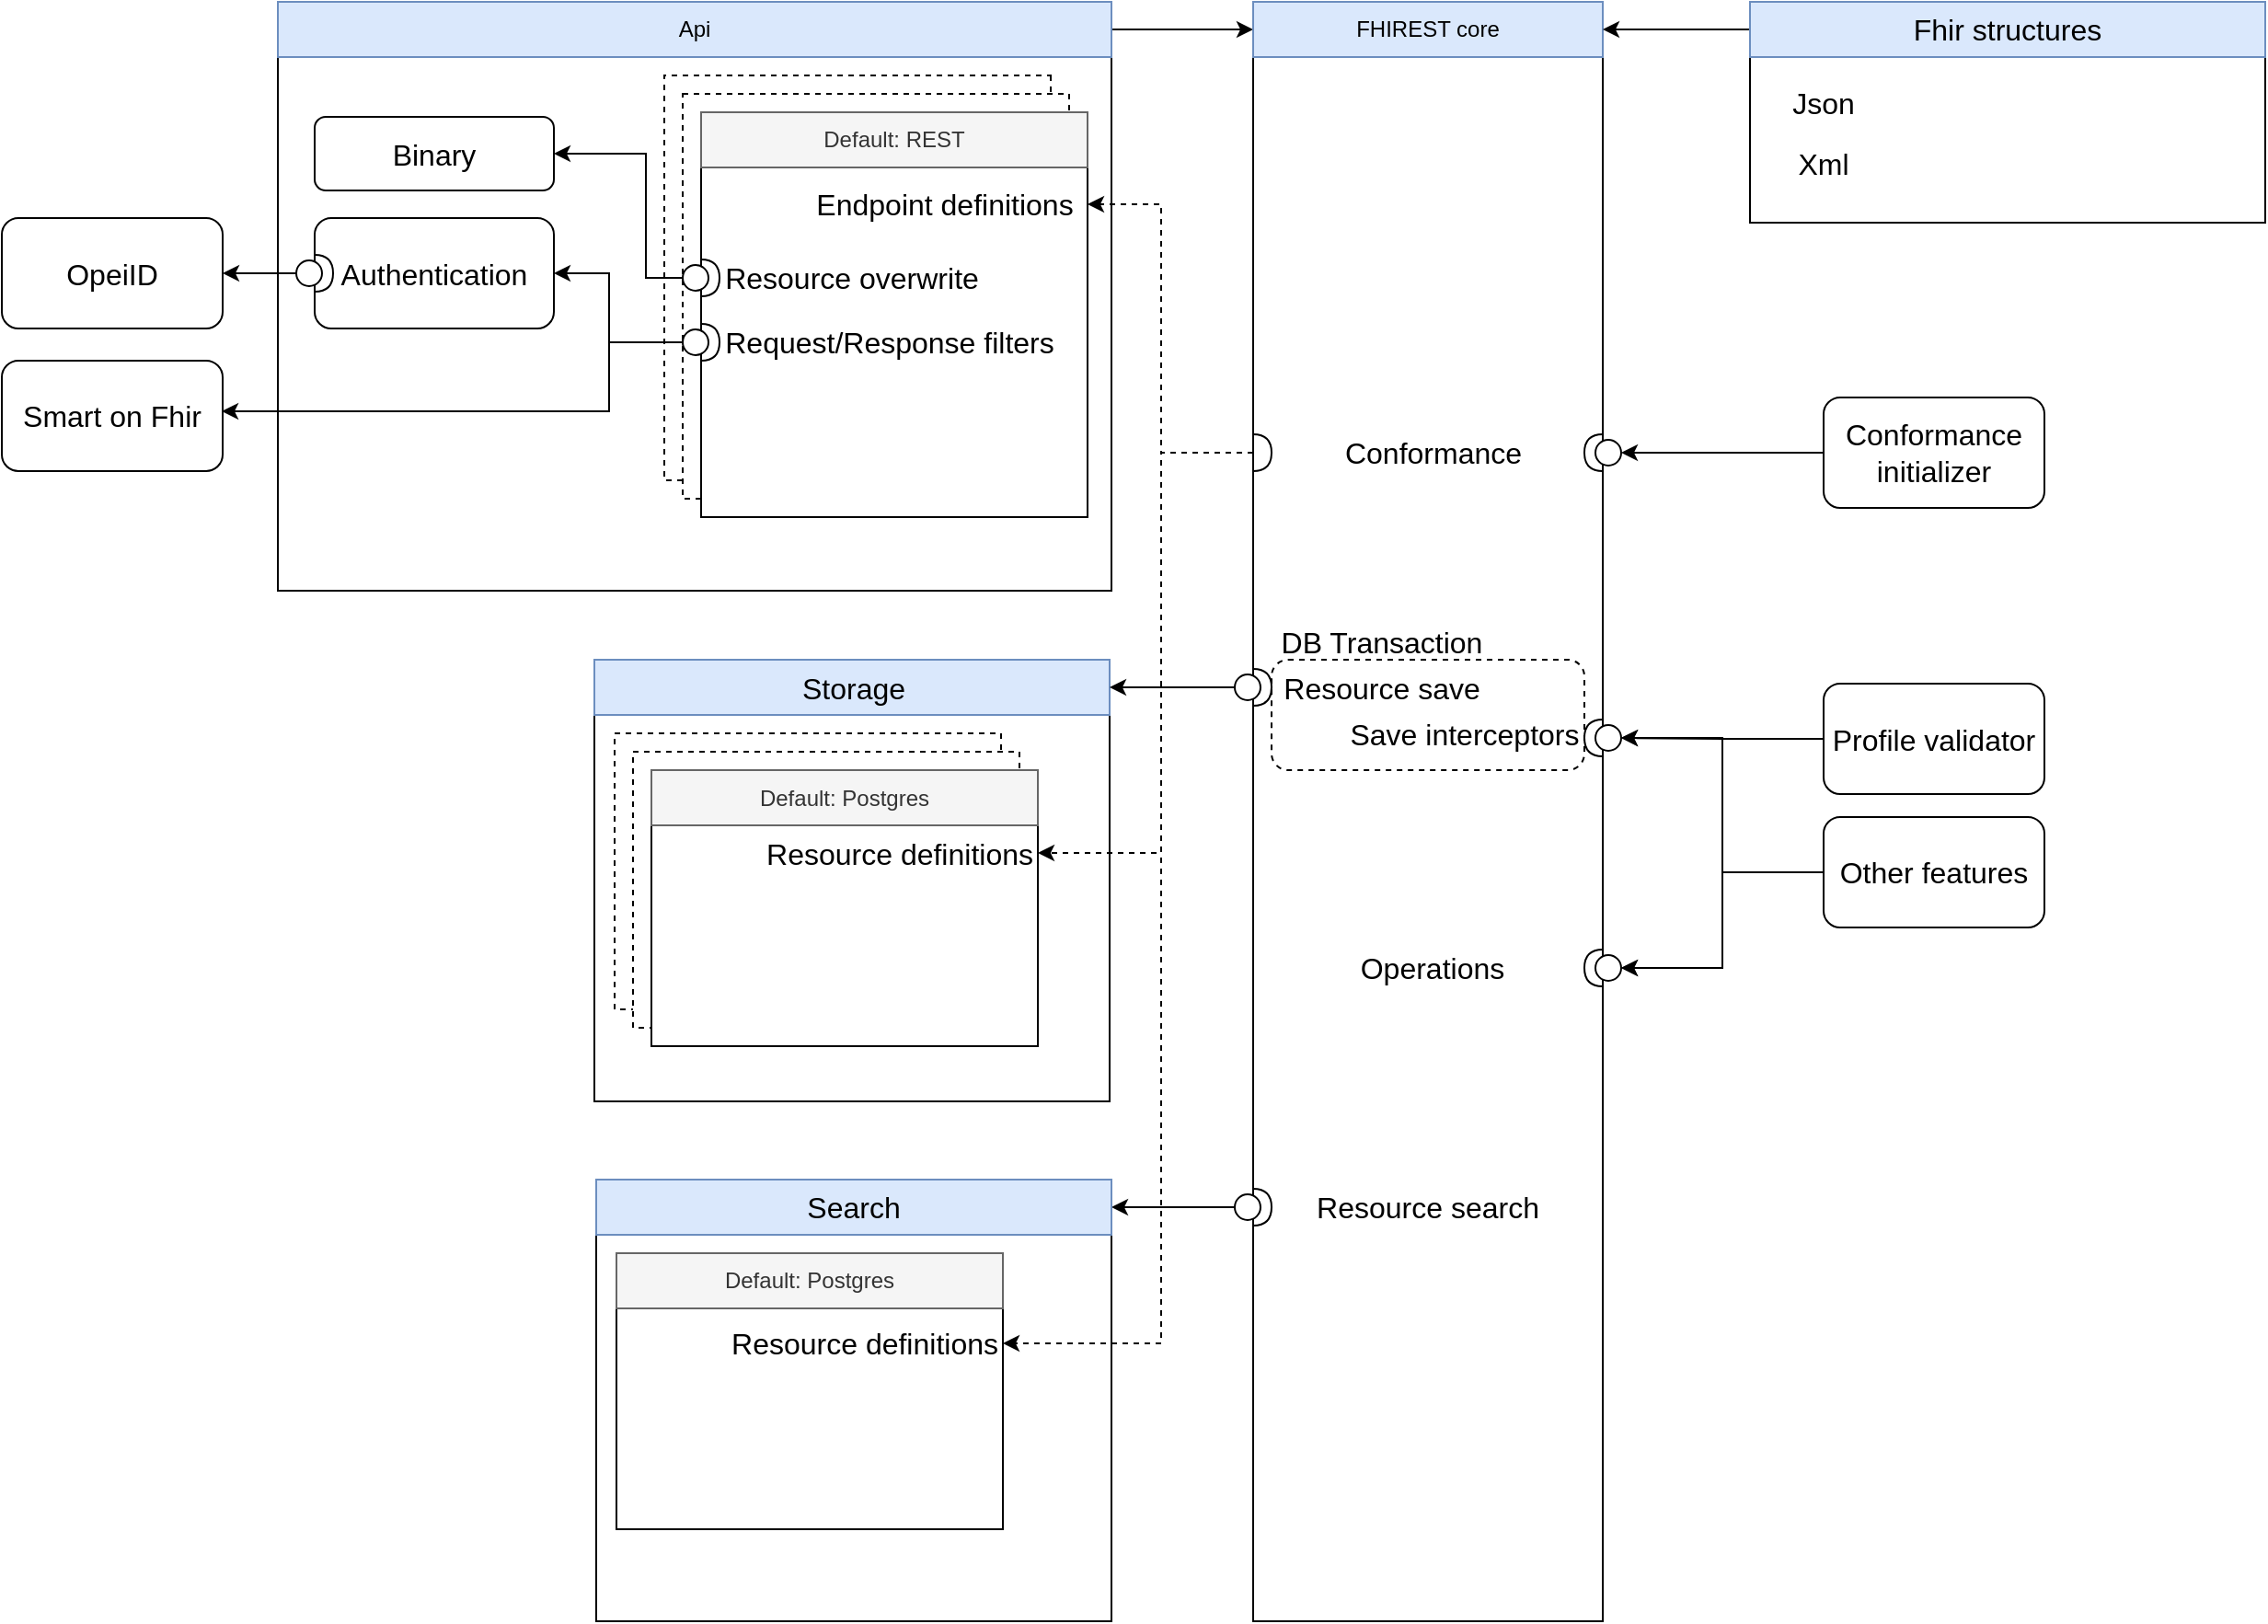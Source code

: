 <mxfile>
    <diagram id="Az-NGgd50qMCWQy60_dX" name="Page-1">
        <mxGraphModel dx="1278" dy="362" grid="1" gridSize="10" guides="1" tooltips="1" connect="1" arrows="1" fold="1" page="1" pageScale="1" pageWidth="827" pageHeight="1169" math="0" shadow="0">
            <root>
                <mxCell id="0"/>
                <mxCell id="1" parent="0"/>
                <mxCell id="2" value="" style="rounded=0;whiteSpace=wrap;html=1;" vertex="1" parent="1">
                    <mxGeometry x="10" y="40" width="190" height="880" as="geometry"/>
                </mxCell>
                <mxCell id="3" value="" style="rounded=0;whiteSpace=wrap;html=1;" vertex="1" parent="1">
                    <mxGeometry x="-520" y="40" width="453" height="320" as="geometry"/>
                </mxCell>
                <mxCell id="4" style="edgeStyle=orthogonalEdgeStyle;rounded=0;orthogonalLoop=1;jettySize=auto;html=1;exitX=1;exitY=0.5;exitDx=0;exitDy=0;entryX=0;entryY=0.5;entryDx=0;entryDy=0;fontSize=16;" edge="1" parent="1" source="5" target="6">
                    <mxGeometry relative="1" as="geometry"/>
                </mxCell>
                <mxCell id="5" value="Api" style="text;html=1;strokeColor=#6c8ebf;fillColor=#dae8fc;align=center;verticalAlign=middle;whiteSpace=wrap;rounded=0;" vertex="1" parent="1">
                    <mxGeometry x="-520" y="40" width="453" height="30" as="geometry"/>
                </mxCell>
                <mxCell id="6" value="FHIREST core" style="text;html=1;strokeColor=#6c8ebf;fillColor=#dae8fc;align=center;verticalAlign=middle;whiteSpace=wrap;rounded=0;" vertex="1" parent="1">
                    <mxGeometry x="10" y="40" width="190" height="30" as="geometry"/>
                </mxCell>
                <mxCell id="7" value="" style="rounded=0;whiteSpace=wrap;html=1;direction=south;dashed=1;" vertex="1" parent="1">
                    <mxGeometry x="-310" y="80" width="210" height="220" as="geometry"/>
                </mxCell>
                <mxCell id="8" value="" style="rounded=0;whiteSpace=wrap;html=1;dashed=1;" vertex="1" parent="1">
                    <mxGeometry x="-300" y="90" width="210" height="220" as="geometry"/>
                </mxCell>
                <mxCell id="9" value="" style="rounded=0;whiteSpace=wrap;html=1;" vertex="1" parent="1">
                    <mxGeometry x="-290" y="100" width="210" height="220" as="geometry"/>
                </mxCell>
                <mxCell id="10" value="Default: REST" style="text;html=1;strokeColor=#666666;fillColor=#f5f5f5;align=center;verticalAlign=middle;whiteSpace=wrap;rounded=0;fontColor=#333333;" vertex="1" parent="1">
                    <mxGeometry x="-290" y="100" width="210" height="30" as="geometry"/>
                </mxCell>
                <mxCell id="11" style="edgeStyle=orthogonalEdgeStyle;rounded=0;orthogonalLoop=1;jettySize=auto;html=1;exitX=0;exitY=0.5;exitDx=0;exitDy=0;exitPerimeter=0;entryX=1;entryY=0.5;entryDx=0;entryDy=0;fontSize=16;" edge="1" parent="1" source="13" target="21">
                    <mxGeometry relative="1" as="geometry">
                        <Array as="points">
                            <mxPoint x="-340" y="225"/>
                            <mxPoint x="-340" y="188"/>
                        </Array>
                    </mxGeometry>
                </mxCell>
                <mxCell id="12" style="edgeStyle=orthogonalEdgeStyle;rounded=0;orthogonalLoop=1;jettySize=auto;html=1;exitX=0;exitY=0.5;exitDx=0;exitDy=0;exitPerimeter=0;entryX=0.996;entryY=0.458;entryDx=0;entryDy=0;entryPerimeter=0;fontSize=16;" edge="1" parent="1" source="13" target="27">
                    <mxGeometry relative="1" as="geometry">
                        <Array as="points">
                            <mxPoint x="-340" y="225"/>
                            <mxPoint x="-340" y="263"/>
                        </Array>
                    </mxGeometry>
                </mxCell>
                <mxCell id="13" value="" style="shape=providedRequiredInterface;html=1;verticalLabelPosition=bottom;sketch=0;fontSize=16;rotation=-180;direction=west;" vertex="1" parent="1">
                    <mxGeometry x="-300" y="215" width="20" height="20" as="geometry"/>
                </mxCell>
                <mxCell id="14" value="Request/Response filters" style="text;html=1;strokeColor=none;fillColor=none;align=center;verticalAlign=middle;whiteSpace=wrap;rounded=0;fontSize=16;" vertex="1" parent="1">
                    <mxGeometry x="-285" y="210" width="195" height="30" as="geometry"/>
                </mxCell>
                <mxCell id="15" value="Endpoint definitions" style="text;html=1;strokeColor=none;fillColor=none;align=center;verticalAlign=middle;whiteSpace=wrap;rounded=0;fontSize=16;" vertex="1" parent="1">
                    <mxGeometry x="-235" y="130" width="155" height="40" as="geometry"/>
                </mxCell>
                <mxCell id="16" style="edgeStyle=orthogonalEdgeStyle;rounded=0;orthogonalLoop=1;jettySize=auto;html=1;exitX=0;exitY=0.5;exitDx=0;exitDy=0;exitPerimeter=0;entryX=1;entryY=0.5;entryDx=0;entryDy=0;fontSize=16;" edge="1" parent="1" source="17" target="19">
                    <mxGeometry relative="1" as="geometry">
                        <Array as="points">
                            <mxPoint x="-320" y="190"/>
                            <mxPoint x="-320" y="123"/>
                        </Array>
                    </mxGeometry>
                </mxCell>
                <mxCell id="17" value="" style="shape=providedRequiredInterface;html=1;verticalLabelPosition=bottom;sketch=0;fontSize=16;rotation=-180;direction=west;" vertex="1" parent="1">
                    <mxGeometry x="-300" y="180" width="20" height="20" as="geometry"/>
                </mxCell>
                <mxCell id="18" value="Resource overwrite" style="text;html=1;strokeColor=none;fillColor=none;align=center;verticalAlign=middle;whiteSpace=wrap;rounded=0;fontSize=16;" vertex="1" parent="1">
                    <mxGeometry x="-283" y="175" width="150" height="30" as="geometry"/>
                </mxCell>
                <mxCell id="19" value="" style="rounded=1;whiteSpace=wrap;html=1;fontSize=16;" vertex="1" parent="1">
                    <mxGeometry x="-500" y="102.5" width="130" height="40" as="geometry"/>
                </mxCell>
                <mxCell id="20" value="Binary" style="text;html=1;strokeColor=none;fillColor=none;align=center;verticalAlign=middle;whiteSpace=wrap;rounded=0;dashed=1;fontSize=16;" vertex="1" parent="1">
                    <mxGeometry x="-465" y="107.5" width="60" height="30" as="geometry"/>
                </mxCell>
                <mxCell id="21" value="" style="rounded=1;whiteSpace=wrap;html=1;fontSize=16;shadow=0;sketch=0;glass=0;gradientColor=none;" vertex="1" parent="1">
                    <mxGeometry x="-500" y="157.5" width="130" height="60" as="geometry"/>
                </mxCell>
                <mxCell id="22" value="Authentication" style="text;html=1;strokeColor=none;fillColor=none;align=center;verticalAlign=middle;whiteSpace=wrap;rounded=0;shadow=0;glass=0;dashed=1;sketch=0;fontSize=16;" vertex="1" parent="1">
                    <mxGeometry x="-465" y="172.5" width="60" height="30" as="geometry"/>
                </mxCell>
                <mxCell id="23" style="edgeStyle=orthogonalEdgeStyle;rounded=0;orthogonalLoop=1;jettySize=auto;html=1;exitX=0;exitY=0.5;exitDx=0;exitDy=0;exitPerimeter=0;entryX=1;entryY=0.5;entryDx=0;entryDy=0;fontSize=16;" edge="1" parent="1" source="24" target="25">
                    <mxGeometry relative="1" as="geometry"/>
                </mxCell>
                <mxCell id="24" value="" style="shape=providedRequiredInterface;html=1;verticalLabelPosition=bottom;sketch=0;fontSize=16;rotation=-180;direction=west;" vertex="1" parent="1">
                    <mxGeometry x="-510" y="177.5" width="20" height="20" as="geometry"/>
                </mxCell>
                <mxCell id="25" value="" style="rounded=1;whiteSpace=wrap;html=1;fontSize=16;" vertex="1" parent="1">
                    <mxGeometry x="-670" y="157.5" width="120" height="60" as="geometry"/>
                </mxCell>
                <mxCell id="26" value="OpeiID" style="text;html=1;strokeColor=none;fillColor=none;align=center;verticalAlign=middle;whiteSpace=wrap;rounded=0;shadow=0;glass=0;dashed=1;sketch=0;fontSize=16;" vertex="1" parent="1">
                    <mxGeometry x="-640" y="172.5" width="60" height="30" as="geometry"/>
                </mxCell>
                <mxCell id="27" value="" style="rounded=1;whiteSpace=wrap;html=1;fontSize=16;shadow=0;sketch=0;glass=0;gradientColor=none;" vertex="1" parent="1">
                    <mxGeometry x="-670" y="235" width="120" height="60" as="geometry"/>
                </mxCell>
                <mxCell id="28" value="Smart on Fhir" style="text;html=1;strokeColor=none;fillColor=none;align=center;verticalAlign=middle;whiteSpace=wrap;rounded=0;shadow=0;glass=0;dashed=1;sketch=0;fontSize=16;" vertex="1" parent="1">
                    <mxGeometry x="-670" y="250" width="120" height="30" as="geometry"/>
                </mxCell>
                <mxCell id="29" value="Resource search" style="text;html=1;strokeColor=none;fillColor=none;align=center;verticalAlign=middle;whiteSpace=wrap;rounded=0;shadow=0;glass=0;dashed=1;sketch=0;fontSize=16;" vertex="1" parent="1">
                    <mxGeometry x="35" y="680" width="140" height="30" as="geometry"/>
                </mxCell>
                <mxCell id="30" value="Operations" style="text;html=1;strokeColor=none;fillColor=none;align=center;verticalAlign=middle;whiteSpace=wrap;rounded=0;shadow=0;glass=0;dashed=1;sketch=0;fontSize=16;" vertex="1" parent="1">
                    <mxGeometry x="60" y="550" width="95" height="30" as="geometry"/>
                </mxCell>
                <mxCell id="31" value="" style="rounded=1;whiteSpace=wrap;html=1;shadow=0;glass=0;dashed=1;sketch=0;fontSize=16;gradientColor=none;" vertex="1" parent="1">
                    <mxGeometry x="20" y="397.5" width="170" height="60" as="geometry"/>
                </mxCell>
                <mxCell id="32" value="Resource save" style="text;html=1;strokeColor=none;fillColor=none;align=center;verticalAlign=middle;whiteSpace=wrap;rounded=0;shadow=0;glass=0;dashed=1;sketch=0;fontSize=16;" vertex="1" parent="1">
                    <mxGeometry x="10" y="397.5" width="140" height="30" as="geometry"/>
                </mxCell>
                <mxCell id="33" value="Save interceptors" style="text;html=1;strokeColor=none;fillColor=none;align=center;verticalAlign=middle;whiteSpace=wrap;rounded=0;shadow=0;glass=0;dashed=1;sketch=0;fontSize=16;" vertex="1" parent="1">
                    <mxGeometry x="60" y="422.5" width="130" height="30" as="geometry"/>
                </mxCell>
                <mxCell id="34" value="Conformance" style="text;html=1;strokeColor=none;fillColor=none;align=center;verticalAlign=middle;whiteSpace=wrap;rounded=0;shadow=0;glass=0;dashed=1;sketch=0;fontSize=16;" vertex="1" parent="1">
                    <mxGeometry x="52.5" y="270" width="110" height="30" as="geometry"/>
                </mxCell>
                <mxCell id="35" style="edgeStyle=orthogonalEdgeStyle;rounded=0;orthogonalLoop=1;jettySize=auto;html=1;exitX=0;exitY=0.5;exitDx=0;exitDy=0;exitPerimeter=0;entryX=1;entryY=0.5;entryDx=0;entryDy=0;fontSize=16;dashed=1;" edge="1" parent="1" source="36" target="15">
                    <mxGeometry relative="1" as="geometry">
                        <Array as="points">
                            <mxPoint x="-40" y="285"/>
                            <mxPoint x="-40" y="150"/>
                        </Array>
                    </mxGeometry>
                </mxCell>
                <mxCell id="36" value="" style="shape=requiredInterface;html=1;verticalLabelPosition=bottom;sketch=0;rounded=1;shadow=0;glass=0;fontSize=16;gradientColor=none;direction=east;rotation=0;" vertex="1" parent="1">
                    <mxGeometry x="10" y="275" width="10" height="20" as="geometry"/>
                </mxCell>
                <mxCell id="37" value="" style="shape=providedRequiredInterface;html=1;verticalLabelPosition=bottom;sketch=0;fontSize=16;rotation=-180;" vertex="1" parent="1">
                    <mxGeometry x="190" y="555" width="20" height="20" as="geometry"/>
                </mxCell>
                <mxCell id="38" style="edgeStyle=orthogonalEdgeStyle;rounded=0;orthogonalLoop=1;jettySize=auto;html=1;exitX=0;exitY=0.5;exitDx=0;exitDy=0;exitPerimeter=0;entryX=1;entryY=0.5;entryDx=0;entryDy=0;fontSize=16;" edge="1" parent="1" source="39" target="44">
                    <mxGeometry relative="1" as="geometry"/>
                </mxCell>
                <mxCell id="39" value="" style="shape=providedRequiredInterface;html=1;verticalLabelPosition=bottom;sketch=0;fontSize=16;rotation=-180;direction=west;" vertex="1" parent="1">
                    <mxGeometry y="685" width="20" height="20" as="geometry"/>
                </mxCell>
                <mxCell id="40" value="" style="rounded=0;whiteSpace=wrap;html=1;shadow=0;glass=0;sketch=0;fontSize=16;gradientColor=none;" vertex="1" parent="1">
                    <mxGeometry x="-348" y="397.5" width="280" height="240" as="geometry"/>
                </mxCell>
                <mxCell id="41" value="" style="rounded=0;whiteSpace=wrap;html=1;shadow=0;glass=0;sketch=0;fontSize=16;fillColor=#dae8fc;strokeColor=#6c8ebf;" vertex="1" parent="1">
                    <mxGeometry x="-348" y="397.5" width="280" height="30" as="geometry"/>
                </mxCell>
                <mxCell id="42" value="Storage" style="text;html=1;strokeColor=none;fillColor=none;align=center;verticalAlign=middle;whiteSpace=wrap;rounded=0;shadow=0;glass=0;sketch=0;fontSize=16;" vertex="1" parent="1">
                    <mxGeometry x="-237" y="397.5" width="60" height="30" as="geometry"/>
                </mxCell>
                <mxCell id="43" value="" style="rounded=0;whiteSpace=wrap;html=1;shadow=0;glass=0;sketch=0;fontSize=16;gradientColor=none;" vertex="1" parent="1">
                    <mxGeometry x="-347" y="680" width="280" height="240" as="geometry"/>
                </mxCell>
                <mxCell id="44" value="" style="rounded=0;whiteSpace=wrap;html=1;shadow=0;glass=0;sketch=0;fontSize=16;fillColor=#dae8fc;strokeColor=#6c8ebf;" vertex="1" parent="1">
                    <mxGeometry x="-347" y="680" width="280" height="30" as="geometry"/>
                </mxCell>
                <mxCell id="45" value="Search" style="text;html=1;strokeColor=none;fillColor=none;align=center;verticalAlign=middle;whiteSpace=wrap;rounded=0;shadow=0;glass=0;sketch=0;fontSize=16;" vertex="1" parent="1">
                    <mxGeometry x="-237" y="680" width="60" height="30" as="geometry"/>
                </mxCell>
                <mxCell id="46" style="edgeStyle=orthogonalEdgeStyle;rounded=0;orthogonalLoop=1;jettySize=auto;html=1;exitX=0;exitY=0.5;exitDx=0;exitDy=0;exitPerimeter=0;entryX=1;entryY=0.5;entryDx=0;entryDy=0;fontSize=16;" edge="1" parent="1" source="47" target="41">
                    <mxGeometry relative="1" as="geometry"/>
                </mxCell>
                <mxCell id="47" value="" style="shape=providedRequiredInterface;html=1;verticalLabelPosition=bottom;sketch=0;fontSize=16;rotation=-180;direction=west;" vertex="1" parent="1">
                    <mxGeometry y="402.5" width="20" height="20" as="geometry"/>
                </mxCell>
                <mxCell id="48" value="" style="rounded=0;whiteSpace=wrap;html=1;direction=south;dashed=1;" vertex="1" parent="1">
                    <mxGeometry x="-337" y="437.5" width="210" height="150" as="geometry"/>
                </mxCell>
                <mxCell id="49" value="" style="rounded=0;whiteSpace=wrap;html=1;dashed=1;" vertex="1" parent="1">
                    <mxGeometry x="-327" y="447.5" width="210" height="150" as="geometry"/>
                </mxCell>
                <mxCell id="50" value="" style="rounded=0;whiteSpace=wrap;html=1;" vertex="1" parent="1">
                    <mxGeometry x="-317" y="457.5" width="210" height="150" as="geometry"/>
                </mxCell>
                <mxCell id="51" value="Default: Postgres" style="text;html=1;strokeColor=#666666;fillColor=#f5f5f5;align=center;verticalAlign=middle;whiteSpace=wrap;rounded=0;fontColor=#333333;" vertex="1" parent="1">
                    <mxGeometry x="-317" y="457.5" width="210" height="30" as="geometry"/>
                </mxCell>
                <mxCell id="52" value="Resource definitions" style="text;html=1;strokeColor=none;fillColor=none;align=center;verticalAlign=middle;whiteSpace=wrap;rounded=0;fontSize=16;" vertex="1" parent="1">
                    <mxGeometry x="-257" y="487.5" width="150" height="30" as="geometry"/>
                </mxCell>
                <mxCell id="53" value="" style="rounded=0;whiteSpace=wrap;html=1;" vertex="1" parent="1">
                    <mxGeometry x="-336" y="720" width="210" height="150" as="geometry"/>
                </mxCell>
                <mxCell id="54" value="Default: Postgres" style="text;html=1;strokeColor=#666666;fillColor=#f5f5f5;align=center;verticalAlign=middle;whiteSpace=wrap;rounded=0;fontColor=#333333;" vertex="1" parent="1">
                    <mxGeometry x="-336" y="720" width="210" height="30" as="geometry"/>
                </mxCell>
                <mxCell id="55" value="Resource definitions" style="text;html=1;strokeColor=none;fillColor=none;align=center;verticalAlign=middle;whiteSpace=wrap;rounded=0;fontSize=16;" vertex="1" parent="1">
                    <mxGeometry x="-276" y="754" width="150" height="30" as="geometry"/>
                </mxCell>
                <mxCell id="56" value="DB Transaction" style="text;html=1;strokeColor=none;fillColor=none;align=center;verticalAlign=middle;whiteSpace=wrap;rounded=0;shadow=0;glass=0;dashed=1;sketch=0;fontSize=16;" vertex="1" parent="1">
                    <mxGeometry x="20" y="372.5" width="120" height="30" as="geometry"/>
                </mxCell>
                <mxCell id="57" value="" style="shape=providedRequiredInterface;html=1;verticalLabelPosition=bottom;sketch=0;fontSize=16;rotation=-180;" vertex="1" parent="1">
                    <mxGeometry x="190" y="430" width="20" height="20" as="geometry"/>
                </mxCell>
                <mxCell id="58" style="edgeStyle=orthogonalEdgeStyle;rounded=0;orthogonalLoop=1;jettySize=auto;html=1;exitX=0;exitY=0.5;exitDx=0;exitDy=0;entryX=0;entryY=0.5;entryDx=0;entryDy=0;entryPerimeter=0;fontSize=16;" edge="1" parent="1" source="59" target="60">
                    <mxGeometry relative="1" as="geometry"/>
                </mxCell>
                <mxCell id="59" value="Conformance initializer" style="rounded=1;whiteSpace=wrap;html=1;shadow=0;glass=0;sketch=0;fontSize=16;gradientColor=none;" vertex="1" parent="1">
                    <mxGeometry x="320" y="255" width="120" height="60" as="geometry"/>
                </mxCell>
                <mxCell id="60" value="" style="shape=providedRequiredInterface;html=1;verticalLabelPosition=bottom;sketch=0;fontSize=16;rotation=-180;direction=east;" vertex="1" parent="1">
                    <mxGeometry x="190" y="275" width="20" height="20" as="geometry"/>
                </mxCell>
                <mxCell id="61" style="edgeStyle=orthogonalEdgeStyle;rounded=0;orthogonalLoop=1;jettySize=auto;html=1;exitX=0;exitY=0.5;exitDx=0;exitDy=0;entryX=0;entryY=0.5;entryDx=0;entryDy=0;entryPerimeter=0;fontSize=16;" edge="1" parent="1" source="63" target="57">
                    <mxGeometry relative="1" as="geometry"/>
                </mxCell>
                <mxCell id="62" style="edgeStyle=orthogonalEdgeStyle;rounded=0;orthogonalLoop=1;jettySize=auto;html=1;exitX=0;exitY=0.5;exitDx=0;exitDy=0;entryX=0;entryY=0.5;entryDx=0;entryDy=0;entryPerimeter=0;fontSize=16;" edge="1" parent="1" source="63" target="37">
                    <mxGeometry relative="1" as="geometry"/>
                </mxCell>
                <mxCell id="63" value="Profile validator" style="rounded=1;whiteSpace=wrap;html=1;shadow=0;glass=0;sketch=0;fontSize=16;gradientColor=none;" vertex="1" parent="1">
                    <mxGeometry x="320" y="410.5" width="120" height="60" as="geometry"/>
                </mxCell>
                <mxCell id="64" style="edgeStyle=orthogonalEdgeStyle;rounded=0;orthogonalLoop=1;jettySize=auto;html=1;exitX=0;exitY=0.5;exitDx=0;exitDy=0;exitPerimeter=0;entryX=1;entryY=0.5;entryDx=0;entryDy=0;fontSize=16;dashed=1;" edge="1" parent="1" source="36" target="52">
                    <mxGeometry relative="1" as="geometry">
                        <Array as="points">
                            <mxPoint x="-40" y="285"/>
                            <mxPoint x="-40" y="503"/>
                        </Array>
                    </mxGeometry>
                </mxCell>
                <mxCell id="65" style="edgeStyle=orthogonalEdgeStyle;rounded=0;orthogonalLoop=1;jettySize=auto;html=1;exitX=0;exitY=0.5;exitDx=0;exitDy=0;exitPerimeter=0;entryX=1;entryY=0.5;entryDx=0;entryDy=0;fontSize=16;dashed=1;" edge="1" parent="1" source="36" target="55">
                    <mxGeometry relative="1" as="geometry">
                        <Array as="points">
                            <mxPoint x="-40" y="285"/>
                            <mxPoint x="-40" y="769"/>
                        </Array>
                    </mxGeometry>
                </mxCell>
                <mxCell id="66" style="edgeStyle=orthogonalEdgeStyle;rounded=0;orthogonalLoop=1;jettySize=auto;html=1;exitX=0;exitY=0.5;exitDx=0;exitDy=0;entryX=0;entryY=0.5;entryDx=0;entryDy=0;entryPerimeter=0;fontSize=16;" edge="1" parent="1" source="68" target="57">
                    <mxGeometry relative="1" as="geometry"/>
                </mxCell>
                <mxCell id="67" style="edgeStyle=orthogonalEdgeStyle;rounded=0;orthogonalLoop=1;jettySize=auto;html=1;exitX=0;exitY=0.5;exitDx=0;exitDy=0;entryX=0;entryY=0.5;entryDx=0;entryDy=0;entryPerimeter=0;fontSize=16;" edge="1" parent="1" source="68" target="37">
                    <mxGeometry relative="1" as="geometry"/>
                </mxCell>
                <mxCell id="68" value="Other features" style="rounded=1;whiteSpace=wrap;html=1;shadow=0;glass=0;sketch=0;fontSize=16;gradientColor=none;" vertex="1" parent="1">
                    <mxGeometry x="320" y="483" width="120" height="60" as="geometry"/>
                </mxCell>
                <mxCell id="69" value="" style="rounded=0;whiteSpace=wrap;html=1;shadow=0;glass=0;sketch=0;fontSize=16;gradientColor=none;" vertex="1" parent="1">
                    <mxGeometry x="280" y="40" width="280" height="120" as="geometry"/>
                </mxCell>
                <mxCell id="70" style="edgeStyle=orthogonalEdgeStyle;rounded=0;orthogonalLoop=1;jettySize=auto;html=1;exitX=0;exitY=0.5;exitDx=0;exitDy=0;entryX=1;entryY=0.5;entryDx=0;entryDy=0;fontSize=16;" edge="1" parent="1" source="71" target="6">
                    <mxGeometry relative="1" as="geometry"/>
                </mxCell>
                <mxCell id="71" value="Fhir structures" style="rounded=0;whiteSpace=wrap;html=1;shadow=0;glass=0;sketch=0;fontSize=16;fillColor=#dae8fc;strokeColor=#6c8ebf;" vertex="1" parent="1">
                    <mxGeometry x="280" y="40" width="280" height="30" as="geometry"/>
                </mxCell>
                <mxCell id="72" value="Json" style="text;html=1;strokeColor=none;fillColor=none;align=center;verticalAlign=middle;whiteSpace=wrap;rounded=0;shadow=0;glass=0;sketch=0;fontSize=16;" vertex="1" parent="1">
                    <mxGeometry x="290" y="80" width="60" height="30" as="geometry"/>
                </mxCell>
                <mxCell id="73" value="Xml" style="text;html=1;strokeColor=none;fillColor=none;align=center;verticalAlign=middle;whiteSpace=wrap;rounded=0;shadow=0;glass=0;sketch=0;fontSize=16;" vertex="1" parent="1">
                    <mxGeometry x="290" y="112.5" width="60" height="30" as="geometry"/>
                </mxCell>
            </root>
        </mxGraphModel>
    </diagram>
</mxfile>